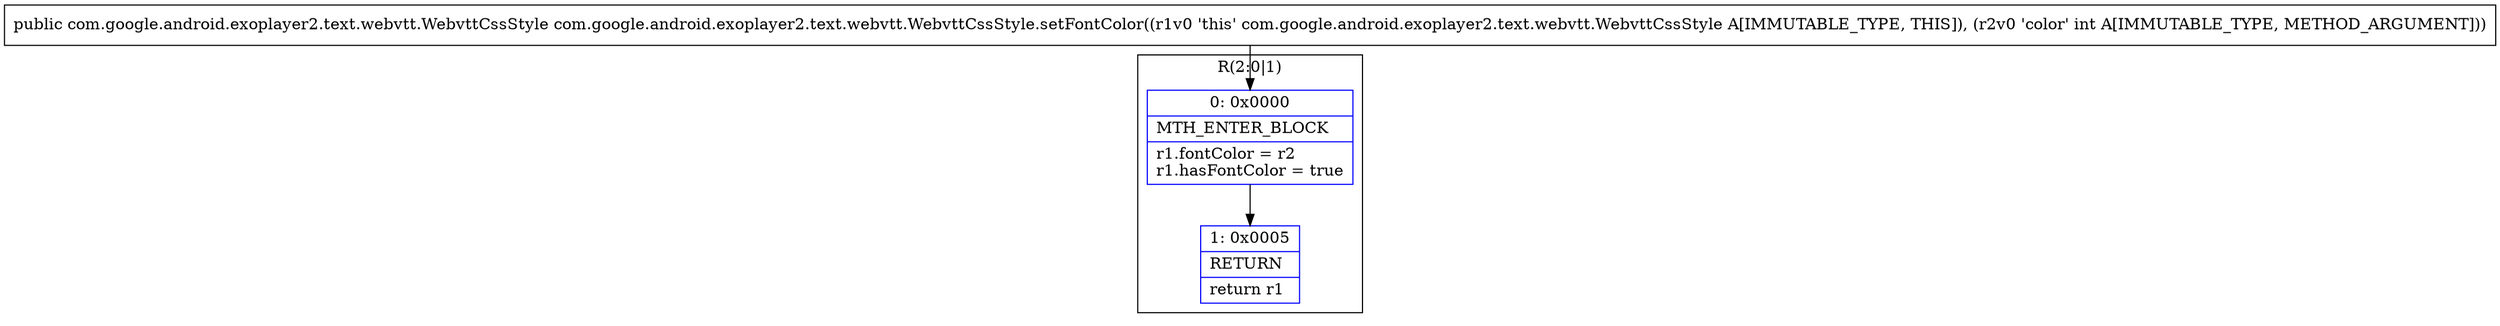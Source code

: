 digraph "CFG forcom.google.android.exoplayer2.text.webvtt.WebvttCssStyle.setFontColor(I)Lcom\/google\/android\/exoplayer2\/text\/webvtt\/WebvttCssStyle;" {
subgraph cluster_Region_50906354 {
label = "R(2:0|1)";
node [shape=record,color=blue];
Node_0 [shape=record,label="{0\:\ 0x0000|MTH_ENTER_BLOCK\l|r1.fontColor = r2\lr1.hasFontColor = true\l}"];
Node_1 [shape=record,label="{1\:\ 0x0005|RETURN\l|return r1\l}"];
}
MethodNode[shape=record,label="{public com.google.android.exoplayer2.text.webvtt.WebvttCssStyle com.google.android.exoplayer2.text.webvtt.WebvttCssStyle.setFontColor((r1v0 'this' com.google.android.exoplayer2.text.webvtt.WebvttCssStyle A[IMMUTABLE_TYPE, THIS]), (r2v0 'color' int A[IMMUTABLE_TYPE, METHOD_ARGUMENT])) }"];
MethodNode -> Node_0;
Node_0 -> Node_1;
}

